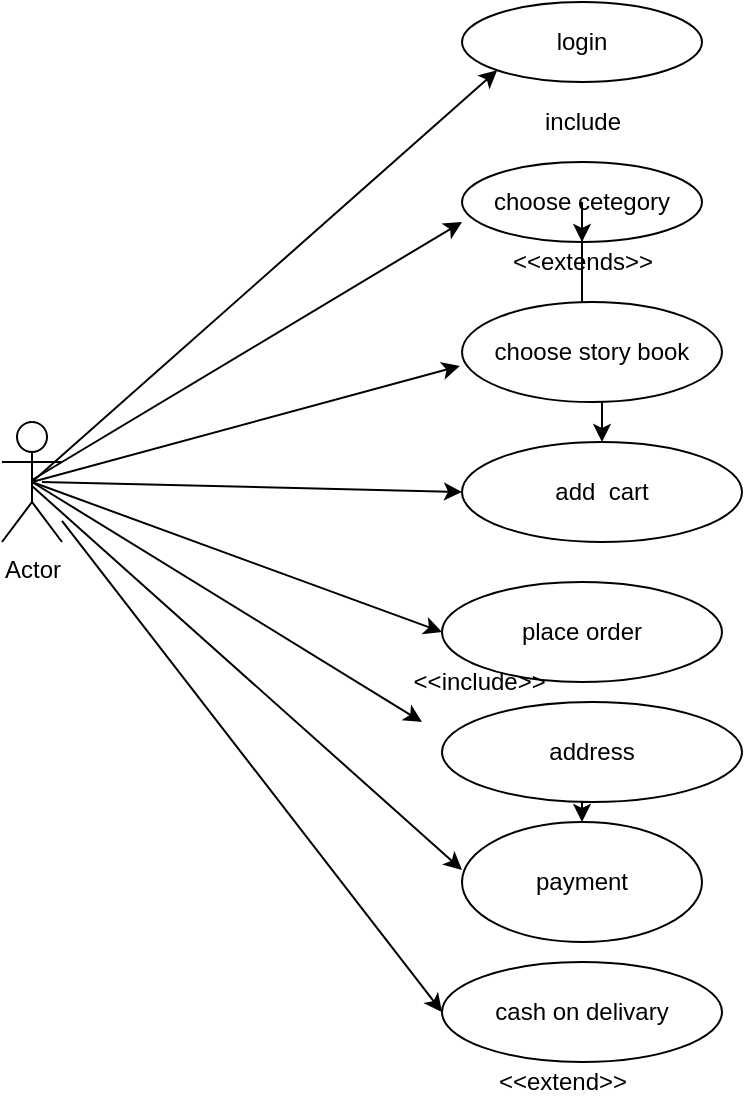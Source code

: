 <mxfile version="13.9.9" type="device" pages="3"><diagram id="vAz_-LMKWFhzQlzSn1-s" name="Page-1"><mxGraphModel dx="852" dy="486" grid="1" gridSize="10" guides="1" tooltips="1" connect="1" arrows="1" fold="1" page="1" pageScale="1" pageWidth="850" pageHeight="1100" math="0" shadow="0"><root><mxCell id="0"/><mxCell id="1" parent="0"/><mxCell id="-jTnd3sup3mD81xAgI3R-1" value="Actor" style="shape=umlActor;verticalLabelPosition=bottom;verticalAlign=top;html=1;outlineConnect=0;" parent="1" vertex="1"><mxGeometry x="30" y="230" width="30" height="60" as="geometry"/></mxCell><mxCell id="-jTnd3sup3mD81xAgI3R-2" value="login" style="ellipse;whiteSpace=wrap;html=1;" parent="1" vertex="1"><mxGeometry x="260" y="20" width="120" height="40" as="geometry"/></mxCell><mxCell id="-jTnd3sup3mD81xAgI3R-28" value="" style="edgeStyle=orthogonalEdgeStyle;rounded=0;orthogonalLoop=1;jettySize=auto;html=1;" parent="1" source="-jTnd3sup3mD81xAgI3R-29" target="-jTnd3sup3mD81xAgI3R-7" edge="1"><mxGeometry relative="1" as="geometry"/></mxCell><mxCell id="-jTnd3sup3mD81xAgI3R-4" value="&amp;nbsp;choose cetegory&amp;nbsp;" style="ellipse;whiteSpace=wrap;html=1;" parent="1" vertex="1"><mxGeometry x="260" y="100" width="120" height="40" as="geometry"/></mxCell><mxCell id="-jTnd3sup3mD81xAgI3R-5" value="choose story book" style="ellipse;whiteSpace=wrap;html=1;" parent="1" vertex="1"><mxGeometry x="260" y="170" width="130" height="50" as="geometry"/></mxCell><mxCell id="-jTnd3sup3mD81xAgI3R-7" value="add&amp;nbsp; cart" style="ellipse;whiteSpace=wrap;html=1;" parent="1" vertex="1"><mxGeometry x="260" y="240" width="140" height="50" as="geometry"/></mxCell><mxCell id="-jTnd3sup3mD81xAgI3R-8" value="place order" style="ellipse;whiteSpace=wrap;html=1;" parent="1" vertex="1"><mxGeometry x="250" y="310" width="140" height="50" as="geometry"/></mxCell><mxCell id="-jTnd3sup3mD81xAgI3R-32" style="edgeStyle=orthogonalEdgeStyle;rounded=0;orthogonalLoop=1;jettySize=auto;html=1;exitX=0.5;exitY=1;exitDx=0;exitDy=0;entryX=0.5;entryY=0;entryDx=0;entryDy=0;" parent="1" source="-jTnd3sup3mD81xAgI3R-11" target="-jTnd3sup3mD81xAgI3R-12" edge="1"><mxGeometry relative="1" as="geometry"/></mxCell><mxCell id="-jTnd3sup3mD81xAgI3R-11" value="address" style="ellipse;whiteSpace=wrap;html=1;" parent="1" vertex="1"><mxGeometry x="250" y="370" width="150" height="50" as="geometry"/></mxCell><mxCell id="-jTnd3sup3mD81xAgI3R-12" value="payment" style="ellipse;whiteSpace=wrap;html=1;" parent="1" vertex="1"><mxGeometry x="260" y="430" width="120" height="60" as="geometry"/></mxCell><mxCell id="-jTnd3sup3mD81xAgI3R-13" value="cash on delivary" style="ellipse;whiteSpace=wrap;html=1;" parent="1" vertex="1"><mxGeometry x="250" y="500" width="140" height="50" as="geometry"/></mxCell><mxCell id="-jTnd3sup3mD81xAgI3R-16" value="" style="endArrow=classic;html=1;exitX=0.5;exitY=0.5;exitDx=0;exitDy=0;exitPerimeter=0;entryX=0;entryY=1;entryDx=0;entryDy=0;" parent="1" source="-jTnd3sup3mD81xAgI3R-1" target="-jTnd3sup3mD81xAgI3R-2" edge="1"><mxGeometry width="50" height="50" relative="1" as="geometry"><mxPoint x="400" y="370" as="sourcePoint"/><mxPoint x="450" y="320" as="targetPoint"/></mxGeometry></mxCell><mxCell id="-jTnd3sup3mD81xAgI3R-17" value="" style="endArrow=classic;html=1;entryX=0;entryY=0.75;entryDx=0;entryDy=0;entryPerimeter=0;" parent="1" target="-jTnd3sup3mD81xAgI3R-4" edge="1"><mxGeometry width="50" height="50" relative="1" as="geometry"><mxPoint x="45" y="259" as="sourcePoint"/><mxPoint x="450" y="220" as="targetPoint"/></mxGeometry></mxCell><mxCell id="-jTnd3sup3mD81xAgI3R-18" value="" style="endArrow=classic;html=1;exitX=0.5;exitY=0.5;exitDx=0;exitDy=0;exitPerimeter=0;entryX=-0.008;entryY=0.64;entryDx=0;entryDy=0;entryPerimeter=0;" parent="1" source="-jTnd3sup3mD81xAgI3R-1" target="-jTnd3sup3mD81xAgI3R-5" edge="1"><mxGeometry width="50" height="50" relative="1" as="geometry"><mxPoint x="400" y="270" as="sourcePoint"/><mxPoint x="450" y="220" as="targetPoint"/></mxGeometry></mxCell><mxCell id="-jTnd3sup3mD81xAgI3R-19" value="" style="endArrow=classic;html=1;entryX=0;entryY=0.5;entryDx=0;entryDy=0;" parent="1" target="-jTnd3sup3mD81xAgI3R-7" edge="1"><mxGeometry width="50" height="50" relative="1" as="geometry"><mxPoint x="50" y="260" as="sourcePoint"/><mxPoint x="450" y="220" as="targetPoint"/></mxGeometry></mxCell><mxCell id="-jTnd3sup3mD81xAgI3R-21" value="" style="endArrow=classic;html=1;exitX=0.5;exitY=0.5;exitDx=0;exitDy=0;exitPerimeter=0;entryX=0;entryY=0.5;entryDx=0;entryDy=0;" parent="1" source="-jTnd3sup3mD81xAgI3R-1" target="-jTnd3sup3mD81xAgI3R-8" edge="1"><mxGeometry width="50" height="50" relative="1" as="geometry"><mxPoint x="400" y="270" as="sourcePoint"/><mxPoint x="450" y="220" as="targetPoint"/></mxGeometry></mxCell><mxCell id="-jTnd3sup3mD81xAgI3R-22" value="" style="endArrow=classic;html=1;exitX=0.5;exitY=0.5;exitDx=0;exitDy=0;exitPerimeter=0;" parent="1" source="-jTnd3sup3mD81xAgI3R-1" edge="1"><mxGeometry width="50" height="50" relative="1" as="geometry"><mxPoint x="400" y="270" as="sourcePoint"/><mxPoint x="240" y="380" as="targetPoint"/></mxGeometry></mxCell><mxCell id="-jTnd3sup3mD81xAgI3R-24" value="" style="endArrow=classic;html=1;entryX=0;entryY=0.4;entryDx=0;entryDy=0;entryPerimeter=0;" parent="1" target="-jTnd3sup3mD81xAgI3R-12" edge="1"><mxGeometry width="50" height="50" relative="1" as="geometry"><mxPoint x="45" y="262" as="sourcePoint"/><mxPoint x="450" y="320" as="targetPoint"/></mxGeometry></mxCell><mxCell id="-jTnd3sup3mD81xAgI3R-26" value="" style="endArrow=classic;html=1;entryX=0;entryY=0.5;entryDx=0;entryDy=0;" parent="1" source="-jTnd3sup3mD81xAgI3R-1" target="-jTnd3sup3mD81xAgI3R-13" edge="1"><mxGeometry width="50" height="50" relative="1" as="geometry"><mxPoint x="240" y="350" as="sourcePoint"/><mxPoint x="290" y="300" as="targetPoint"/></mxGeometry></mxCell><mxCell id="-jTnd3sup3mD81xAgI3R-27" value="include" style="text;html=1;align=center;verticalAlign=middle;resizable=0;points=[];autosize=1;" parent="1" vertex="1"><mxGeometry x="295" y="70" width="50" height="20" as="geometry"/></mxCell><mxCell id="-jTnd3sup3mD81xAgI3R-29" value="&amp;lt;&amp;lt;extends&amp;gt;&amp;gt;" style="text;html=1;align=center;verticalAlign=middle;resizable=0;points=[];autosize=1;" parent="1" vertex="1"><mxGeometry x="275" y="140" width="90" height="20" as="geometry"/></mxCell><mxCell id="-jTnd3sup3mD81xAgI3R-30" value="" style="edgeStyle=orthogonalEdgeStyle;rounded=0;orthogonalLoop=1;jettySize=auto;html=1;" parent="1" source="-jTnd3sup3mD81xAgI3R-4" target="-jTnd3sup3mD81xAgI3R-29" edge="1"><mxGeometry relative="1" as="geometry"><mxPoint x="320" y="140" as="sourcePoint"/><mxPoint x="330" y="240" as="targetPoint"/></mxGeometry></mxCell><mxCell id="-jTnd3sup3mD81xAgI3R-31" value="&amp;lt;&amp;lt;include&amp;gt;&amp;gt;&amp;nbsp;" style="text;html=1;align=center;verticalAlign=middle;resizable=0;points=[];autosize=1;" parent="1" vertex="1"><mxGeometry x="230" y="350" width="80" height="20" as="geometry"/></mxCell><mxCell id="-jTnd3sup3mD81xAgI3R-33" value="&amp;lt;&amp;lt;extend&amp;gt;&amp;gt;" style="text;html=1;align=center;verticalAlign=middle;resizable=0;points=[];autosize=1;" parent="1" vertex="1"><mxGeometry x="270" y="550" width="80" height="20" as="geometry"/></mxCell></root></mxGraphModel></diagram><diagram id="eip9r6OMJKVblVgGjebn" name="Page-2"><mxGraphModel dx="852" dy="486" grid="1" gridSize="10" guides="1" tooltips="1" connect="1" arrows="1" fold="1" page="1" pageScale="1" pageWidth="850" pageHeight="1100" math="0" shadow="0"><root><mxCell id="2GvlvI3OzFsgRfcVIecS-0"/><mxCell id="2GvlvI3OzFsgRfcVIecS-1" parent="2GvlvI3OzFsgRfcVIecS-0"/><mxCell id="u_orGc5bPqVbCoyobBJI-0" value="Actor" style="shape=umlActor;verticalLabelPosition=bottom;verticalAlign=top;html=1;outlineConnect=0;" parent="2GvlvI3OzFsgRfcVIecS-1" vertex="1"><mxGeometry x="30" y="260" width="30" height="100" as="geometry"/></mxCell><mxCell id="u_orGc5bPqVbCoyobBJI-20" style="edgeStyle=orthogonalEdgeStyle;rounded=0;orthogonalLoop=1;jettySize=auto;html=1;" parent="2GvlvI3OzFsgRfcVIecS-1" source="u_orGc5bPqVbCoyobBJI-1" edge="1"><mxGeometry relative="1" as="geometry"><mxPoint x="240" y="160" as="targetPoint"/></mxGeometry></mxCell><mxCell id="N8axx_kXDtblKs8fvzec-0" style="edgeStyle=orthogonalEdgeStyle;rounded=0;orthogonalLoop=1;jettySize=auto;html=1;" parent="2GvlvI3OzFsgRfcVIecS-1" source="u_orGc5bPqVbCoyobBJI-1" target="u_orGc5bPqVbCoyobBJI-10" edge="1"><mxGeometry relative="1" as="geometry"/></mxCell><mxCell id="u_orGc5bPqVbCoyobBJI-1" value="login" style="ellipse;whiteSpace=wrap;html=1;" parent="2GvlvI3OzFsgRfcVIecS-1" vertex="1"><mxGeometry x="240" y="130" width="150" height="40" as="geometry"/></mxCell><mxCell id="u_orGc5bPqVbCoyobBJI-2" value="online payment gas bill" style="ellipse;whiteSpace=wrap;html=1;" parent="2GvlvI3OzFsgRfcVIecS-1" vertex="1"><mxGeometry x="230" y="210" width="160" height="50" as="geometry"/></mxCell><mxCell id="u_orGc5bPqVbCoyobBJI-4" value="customer id" style="ellipse;whiteSpace=wrap;html=1;" parent="2GvlvI3OzFsgRfcVIecS-1" vertex="1"><mxGeometry x="220" y="285" width="170" height="50" as="geometry"/></mxCell><mxCell id="u_orGc5bPqVbCoyobBJI-5" value="selected upi" style="ellipse;whiteSpace=wrap;html=1;" parent="2GvlvI3OzFsgRfcVIecS-1" vertex="1"><mxGeometry x="220" y="440" width="170" height="40" as="geometry"/></mxCell><mxCell id="u_orGc5bPqVbCoyobBJI-9" value="option payment" style="ellipse;whiteSpace=wrap;html=1;" parent="2GvlvI3OzFsgRfcVIecS-1" vertex="1"><mxGeometry x="220" y="360" width="170" height="50" as="geometry"/></mxCell><mxCell id="u_orGc5bPqVbCoyobBJI-10" value="&amp;lt;&amp;lt;include&amp;gt;&amp;gt;" style="text;html=1;align=center;verticalAlign=middle;resizable=0;points=[];autosize=1;" parent="2GvlvI3OzFsgRfcVIecS-1" vertex="1"><mxGeometry x="275" y="170" width="80" height="20" as="geometry"/></mxCell><mxCell id="u_orGc5bPqVbCoyobBJI-12" value="upi pin" style="ellipse;whiteSpace=wrap;html=1;" parent="2GvlvI3OzFsgRfcVIecS-1" vertex="1"><mxGeometry x="220" y="500" width="170" height="50" as="geometry"/></mxCell><mxCell id="u_orGc5bPqVbCoyobBJI-13" value="" style="shape=umlActor;verticalLabelPosition=bottom;verticalAlign=top;html=1;outlineConnect=0;" parent="2GvlvI3OzFsgRfcVIecS-1" vertex="1"><mxGeometry x="720" y="390" width="30" height="100" as="geometry"/></mxCell><mxCell id="u_orGc5bPqVbCoyobBJI-14" value="Actor" style="shape=umlActor;verticalLabelPosition=bottom;verticalAlign=top;html=1;outlineConnect=0;" parent="2GvlvI3OzFsgRfcVIecS-1" vertex="1"><mxGeometry x="710" y="160" width="30" height="100" as="geometry"/></mxCell><mxCell id="u_orGc5bPqVbCoyobBJI-15" value="" style="endArrow=classic;html=1;entryX=0;entryY=0.5;entryDx=0;entryDy=0;" parent="2GvlvI3OzFsgRfcVIecS-1" target="u_orGc5bPqVbCoyobBJI-1" edge="1"><mxGeometry width="50" height="50" relative="1" as="geometry"><mxPoint x="80" y="320" as="sourcePoint"/><mxPoint x="450" y="280" as="targetPoint"/></mxGeometry></mxCell><mxCell id="u_orGc5bPqVbCoyobBJI-17" value="" style="endArrow=classic;html=1;entryX=0;entryY=0.5;entryDx=0;entryDy=0;" parent="2GvlvI3OzFsgRfcVIecS-1" target="u_orGc5bPqVbCoyobBJI-2" edge="1"><mxGeometry width="50" height="50" relative="1" as="geometry"><mxPoint x="80" y="320" as="sourcePoint"/><mxPoint x="315" y="160" as="targetPoint"/></mxGeometry></mxCell><mxCell id="u_orGc5bPqVbCoyobBJI-18" value="" style="endArrow=classic;html=1;entryX=0;entryY=0.5;entryDx=0;entryDy=0;" parent="2GvlvI3OzFsgRfcVIecS-1" target="u_orGc5bPqVbCoyobBJI-4" edge="1"><mxGeometry width="50" height="50" relative="1" as="geometry"><mxPoint x="80" y="320" as="sourcePoint"/><mxPoint x="300" y="250" as="targetPoint"/></mxGeometry></mxCell><mxCell id="u_orGc5bPqVbCoyobBJI-19" value="conform payment" style="ellipse;whiteSpace=wrap;html=1;" parent="2GvlvI3OzFsgRfcVIecS-1" vertex="1"><mxGeometry x="220" y="580" width="180" height="50" as="geometry"/></mxCell><mxCell id="u_orGc5bPqVbCoyobBJI-21" value="" style="endArrow=classic;html=1;" parent="2GvlvI3OzFsgRfcVIecS-1" target="u_orGc5bPqVbCoyobBJI-13" edge="1"><mxGeometry width="50" height="50" relative="1" as="geometry"><mxPoint x="410" y="600" as="sourcePoint"/><mxPoint x="700" y="455" as="targetPoint"/></mxGeometry></mxCell><mxCell id="u_orGc5bPqVbCoyobBJI-24" value="" style="endArrow=classic;html=1;exitX=1;exitY=0.5;exitDx=0;exitDy=0;" parent="2GvlvI3OzFsgRfcVIecS-1" source="u_orGc5bPqVbCoyobBJI-12" edge="1"><mxGeometry width="50" height="50" relative="1" as="geometry"><mxPoint x="400" y="440" as="sourcePoint"/><mxPoint x="720" y="450" as="targetPoint"/></mxGeometry></mxCell><mxCell id="u_orGc5bPqVbCoyobBJI-25" value="" style="endArrow=classic;html=1;" parent="2GvlvI3OzFsgRfcVIecS-1" edge="1"><mxGeometry width="50" height="50" relative="1" as="geometry"><mxPoint x="720" y="450" as="sourcePoint"/><mxPoint x="390" y="380" as="targetPoint"/></mxGeometry></mxCell><mxCell id="zIMXzXuKEr3vOy4a74qA-0" value="bank" style="text;html=1;align=center;verticalAlign=middle;resizable=0;points=[];autosize=1;" vertex="1" parent="2GvlvI3OzFsgRfcVIecS-1"><mxGeometry x="710" y="490" width="40" height="20" as="geometry"/></mxCell></root></mxGraphModel></diagram><diagram id="Fwjek6dRZbml2B9eSbcO" name="Page-3"><mxGraphModel dx="1702" dy="1586" grid="1" gridSize="10" guides="1" tooltips="1" connect="1" arrows="1" fold="1" page="1" pageScale="1" pageWidth="850" pageHeight="1100" math="0" shadow="0"><root><mxCell id="Fr6ZgqPE-Ft-N-z9qiwE-0"/><mxCell id="Fr6ZgqPE-Ft-N-z9qiwE-1" parent="Fr6ZgqPE-Ft-N-z9qiwE-0"/><mxCell id="J0C44LQUl_n975qB9f1Y-0" value="Actor" style="shape=umlActor;verticalLabelPosition=bottom;verticalAlign=top;html=1;outlineConnect=0;" parent="Fr6ZgqPE-Ft-N-z9qiwE-1" vertex="1"><mxGeometry x="-830" y="-880" width="60" height="90" as="geometry"/></mxCell><mxCell id="282z_fL0bHYwgKiGWBc_-0" value="&amp;nbsp;login flip cart" style="ellipse;whiteSpace=wrap;html=1;" parent="Fr6ZgqPE-Ft-N-z9qiwE-1" vertex="1"><mxGeometry x="-600" y="-1070" width="200" height="40" as="geometry"/></mxCell><mxCell id="282z_fL0bHYwgKiGWBc_-6" style="edgeStyle=orthogonalEdgeStyle;rounded=0;orthogonalLoop=1;jettySize=auto;html=1;exitX=0.5;exitY=1;exitDx=0;exitDy=0;" parent="Fr6ZgqPE-Ft-N-z9qiwE-1" source="282z_fL0bHYwgKiGWBc_-3" edge="1"><mxGeometry relative="1" as="geometry"><mxPoint x="-485" y="-960" as="targetPoint"/></mxGeometry></mxCell><mxCell id="282z_fL0bHYwgKiGWBc_-3" value="jewellery set" style="ellipse;whiteSpace=wrap;html=1;" parent="Fr6ZgqPE-Ft-N-z9qiwE-1" vertex="1"><mxGeometry x="-600" y="-1000" width="200" height="40" as="geometry"/></mxCell><mxCell id="282z_fL0bHYwgKiGWBc_-4" value="add to cart" style="ellipse;whiteSpace=wrap;html=1;" parent="Fr6ZgqPE-Ft-N-z9qiwE-1" vertex="1"><mxGeometry x="-600" y="-930" width="200" height="40" as="geometry"/></mxCell><mxCell id="282z_fL0bHYwgKiGWBc_-7" value="place order" style="ellipse;whiteSpace=wrap;html=1;" parent="Fr6ZgqPE-Ft-N-z9qiwE-1" vertex="1"><mxGeometry x="-600" y="-870" width="200" height="40" as="geometry"/></mxCell><mxCell id="282z_fL0bHYwgKiGWBc_-9" style="edgeStyle=orthogonalEdgeStyle;rounded=0;orthogonalLoop=1;jettySize=auto;html=1;exitX=0;exitY=0.5;exitDx=0;exitDy=0;" parent="Fr6ZgqPE-Ft-N-z9qiwE-1" source="282z_fL0bHYwgKiGWBc_-8" edge="1"><mxGeometry relative="1" as="geometry"><mxPoint x="-570" y="-785" as="targetPoint"/></mxGeometry></mxCell><mxCell id="282z_fL0bHYwgKiGWBc_-8" value="delivery add" style="ellipse;whiteSpace=wrap;html=1;" parent="Fr6ZgqPE-Ft-N-z9qiwE-1" vertex="1"><mxGeometry x="-600" y="-810" width="200" height="40" as="geometry"/></mxCell><mxCell id="282z_fL0bHYwgKiGWBc_-10" value="order conformation" style="ellipse;whiteSpace=wrap;html=1;" parent="Fr6ZgqPE-Ft-N-z9qiwE-1" vertex="1"><mxGeometry x="-600" y="-740" width="200" height="40" as="geometry"/></mxCell><mxCell id="282z_fL0bHYwgKiGWBc_-12" value="payment option" style="ellipse;whiteSpace=wrap;html=1;" parent="Fr6ZgqPE-Ft-N-z9qiwE-1" vertex="1"><mxGeometry x="-600" y="-680" width="200" height="50" as="geometry"/></mxCell><mxCell id="282z_fL0bHYwgKiGWBc_-14" value="cod&amp;nbsp;" style="ellipse;whiteSpace=wrap;html=1;" parent="Fr6ZgqPE-Ft-N-z9qiwE-1" vertex="1"><mxGeometry x="-600" y="-610" width="200" height="40" as="geometry"/></mxCell><mxCell id="282z_fL0bHYwgKiGWBc_-15" value="" style="endArrow=classic;html=1;entryX=0.5;entryY=0.5;entryDx=0;entryDy=0;entryPerimeter=0;exitX=0.1;exitY=0.25;exitDx=0;exitDy=0;exitPerimeter=0;" parent="Fr6ZgqPE-Ft-N-z9qiwE-1" source="282z_fL0bHYwgKiGWBc_-14" target="J0C44LQUl_n975qB9f1Y-0" edge="1"><mxGeometry width="50" height="50" relative="1" as="geometry"><mxPoint x="-770" y="-835" as="sourcePoint"/><mxPoint x="-390" y="-750" as="targetPoint"/></mxGeometry></mxCell><mxCell id="282z_fL0bHYwgKiGWBc_-17" value="" style="endArrow=classic;html=1;entryX=0.08;entryY=0.24;entryDx=0;entryDy=0;entryPerimeter=0;" parent="Fr6ZgqPE-Ft-N-z9qiwE-1" target="282z_fL0bHYwgKiGWBc_-12" edge="1"><mxGeometry width="50" height="50" relative="1" as="geometry"><mxPoint x="-800" y="-835" as="sourcePoint"/><mxPoint x="-390" y="-750" as="targetPoint"/></mxGeometry></mxCell><mxCell id="282z_fL0bHYwgKiGWBc_-18" value="" style="endArrow=classic;html=1;exitX=0.5;exitY=0.5;exitDx=0;exitDy=0;exitPerimeter=0;" parent="Fr6ZgqPE-Ft-N-z9qiwE-1" source="J0C44LQUl_n975qB9f1Y-0" target="282z_fL0bHYwgKiGWBc_-10" edge="1"><mxGeometry width="50" height="50" relative="1" as="geometry"><mxPoint x="-440" y="-700" as="sourcePoint"/><mxPoint x="-390" y="-750" as="targetPoint"/></mxGeometry></mxCell><mxCell id="282z_fL0bHYwgKiGWBc_-23" value="" style="endArrow=classic;html=1;entryX=0.005;entryY=0.725;entryDx=0;entryDy=0;entryPerimeter=0;" parent="Fr6ZgqPE-Ft-N-z9qiwE-1" target="282z_fL0bHYwgKiGWBc_-0" edge="1"><mxGeometry width="50" height="50" relative="1" as="geometry"><mxPoint x="-790" y="-835" as="sourcePoint"/><mxPoint x="-390" y="-850" as="targetPoint"/></mxGeometry></mxCell><mxCell id="282z_fL0bHYwgKiGWBc_-24" value="" style="endArrow=classic;html=1;entryX=0;entryY=0.5;entryDx=0;entryDy=0;" parent="Fr6ZgqPE-Ft-N-z9qiwE-1" target="282z_fL0bHYwgKiGWBc_-7" edge="1"><mxGeometry width="50" height="50" relative="1" as="geometry"><mxPoint x="-790" y="-830" as="sourcePoint"/><mxPoint x="-390" y="-850" as="targetPoint"/><Array as="points"><mxPoint x="-790" y="-830"/></Array></mxGeometry></mxCell><mxCell id="282z_fL0bHYwgKiGWBc_-25" value="" style="endArrow=classic;html=1;entryX=0;entryY=0.5;entryDx=0;entryDy=0;" parent="Fr6ZgqPE-Ft-N-z9qiwE-1" target="282z_fL0bHYwgKiGWBc_-4" edge="1"><mxGeometry width="50" height="50" relative="1" as="geometry"><mxPoint x="-790" y="-830" as="sourcePoint"/><mxPoint x="-390" y="-850" as="targetPoint"/></mxGeometry></mxCell><mxCell id="282z_fL0bHYwgKiGWBc_-26" value="" style="endArrow=classic;html=1;entryX=0.03;entryY=0.675;entryDx=0;entryDy=0;entryPerimeter=0;" parent="Fr6ZgqPE-Ft-N-z9qiwE-1" target="282z_fL0bHYwgKiGWBc_-3" edge="1"><mxGeometry width="50" height="50" relative="1" as="geometry"><mxPoint x="-800" y="-830" as="sourcePoint"/><mxPoint x="-390" y="-850" as="targetPoint"/></mxGeometry></mxCell></root></mxGraphModel></diagram></mxfile>